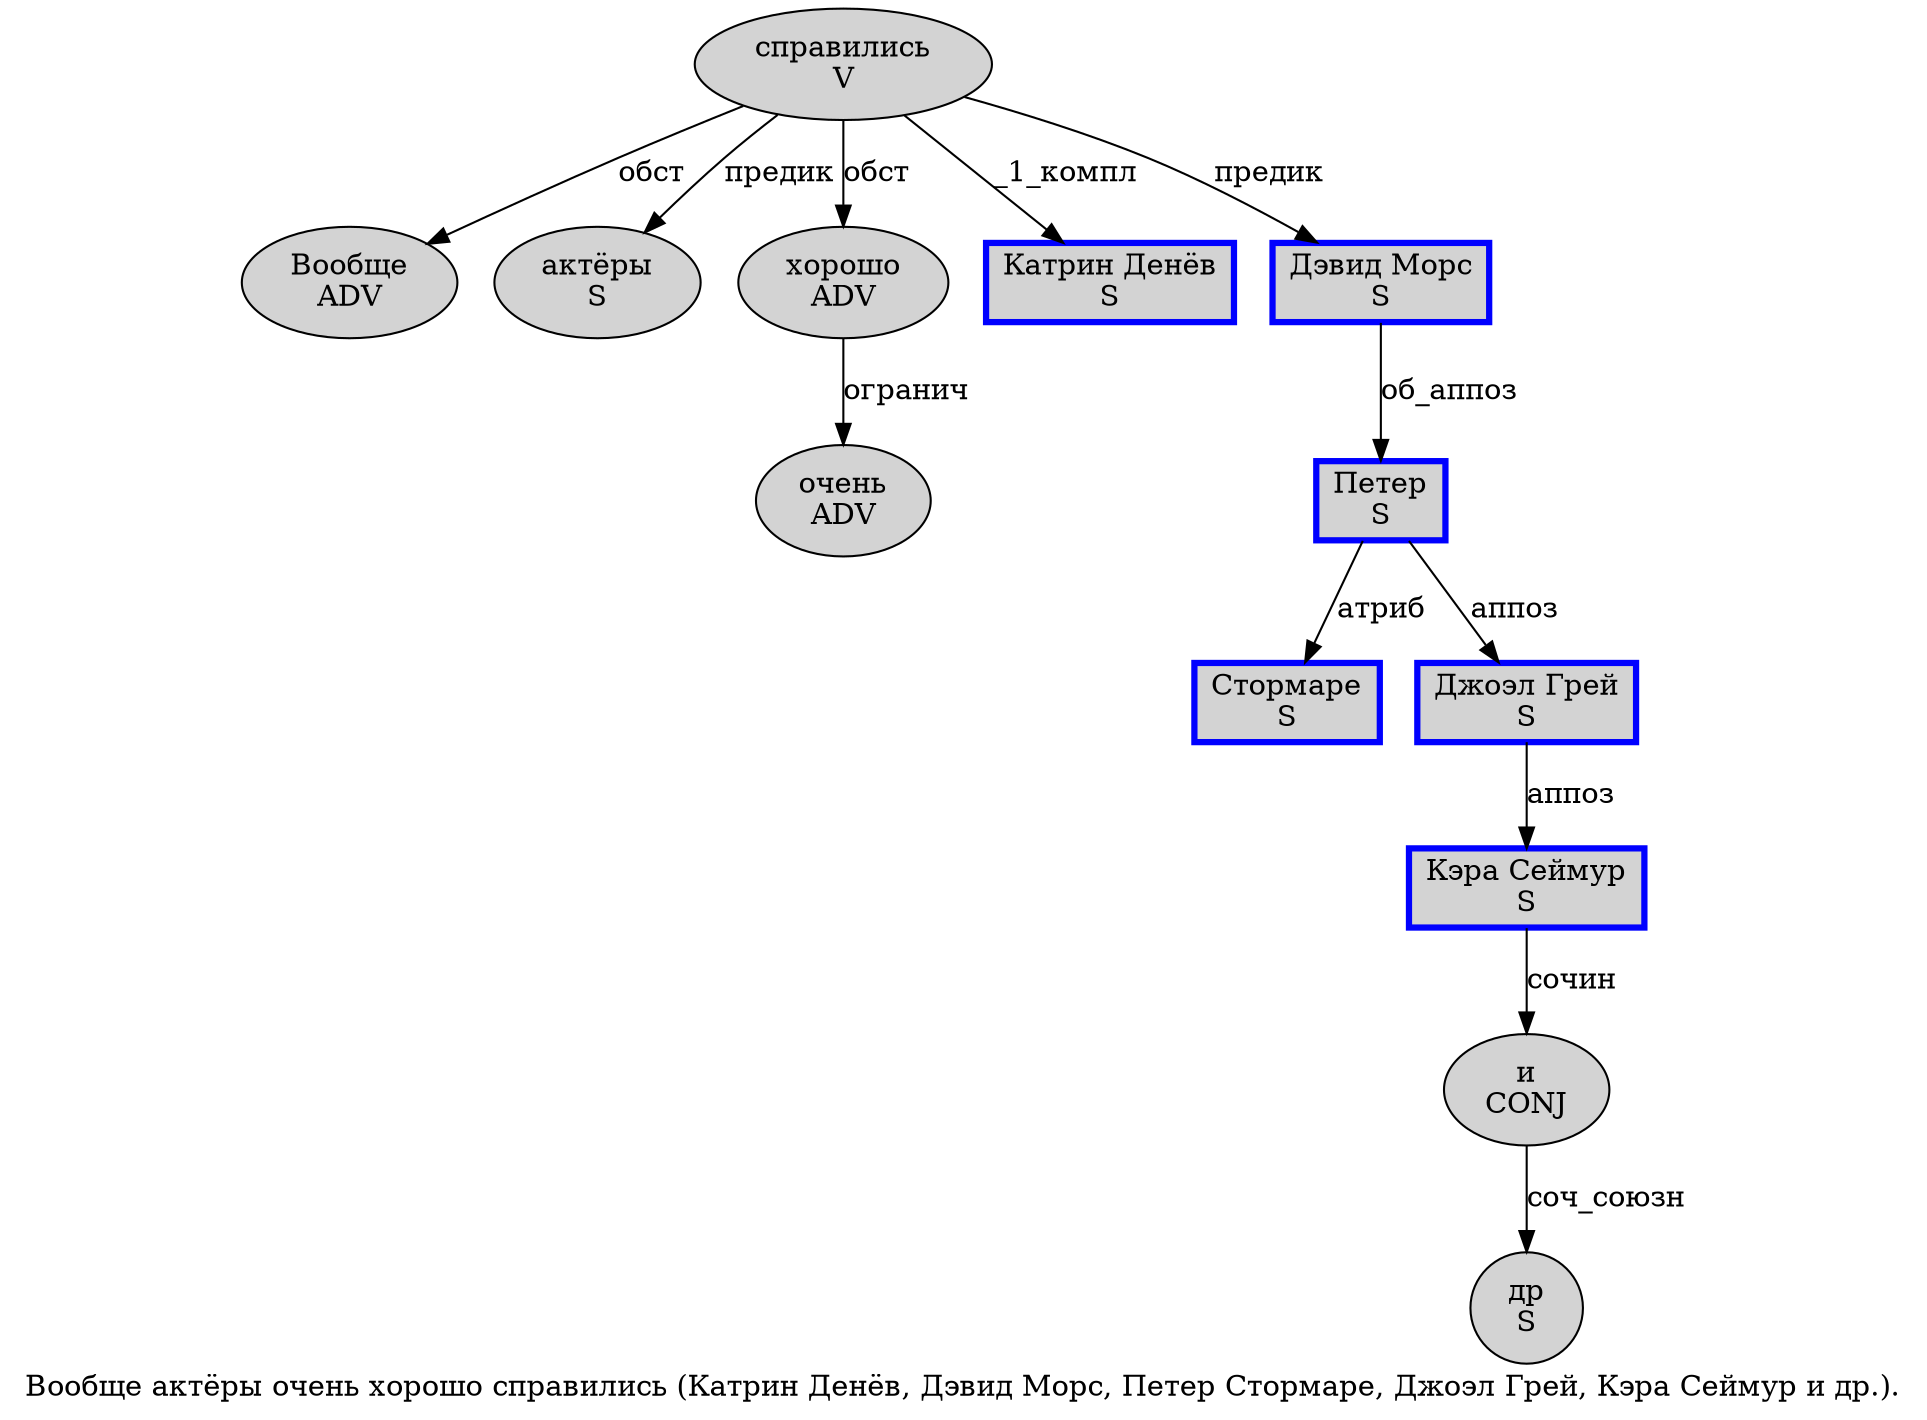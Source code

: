 digraph SENTENCE_1442 {
	graph [label="Вообще актёры очень хорошо справились (Катрин Денёв, Дэвид Морс, Петер Стормаре, Джоэл Грей, Кэра Сеймур и др.)."]
	node [style=filled]
		0 [label="Вообще
ADV" color="" fillcolor=lightgray penwidth=1 shape=ellipse]
		1 [label="актёры
S" color="" fillcolor=lightgray penwidth=1 shape=ellipse]
		2 [label="очень
ADV" color="" fillcolor=lightgray penwidth=1 shape=ellipse]
		3 [label="хорошо
ADV" color="" fillcolor=lightgray penwidth=1 shape=ellipse]
		4 [label="справились
V" color="" fillcolor=lightgray penwidth=1 shape=ellipse]
		6 [label="Катрин Денёв
S" color=blue fillcolor=lightgray penwidth=3 shape=box]
		8 [label="Дэвид Морс
S" color=blue fillcolor=lightgray penwidth=3 shape=box]
		10 [label="Петер
S" color=blue fillcolor=lightgray penwidth=3 shape=box]
		11 [label="Стормаре
S" color=blue fillcolor=lightgray penwidth=3 shape=box]
		13 [label="Джоэл Грей
S" color=blue fillcolor=lightgray penwidth=3 shape=box]
		15 [label="Кэра Сеймур
S" color=blue fillcolor=lightgray penwidth=3 shape=box]
		16 [label="и
CONJ" color="" fillcolor=lightgray penwidth=1 shape=ellipse]
		17 [label="др
S" color="" fillcolor=lightgray penwidth=1 shape=ellipse]
			4 -> 0 [label="обст"]
			4 -> 1 [label="предик"]
			4 -> 3 [label="обст"]
			4 -> 6 [label="_1_компл"]
			4 -> 8 [label="предик"]
			3 -> 2 [label="огранич"]
			16 -> 17 [label="соч_союзн"]
			15 -> 16 [label="сочин"]
			10 -> 11 [label="атриб"]
			10 -> 13 [label="аппоз"]
			8 -> 10 [label="об_аппоз"]
			13 -> 15 [label="аппоз"]
}